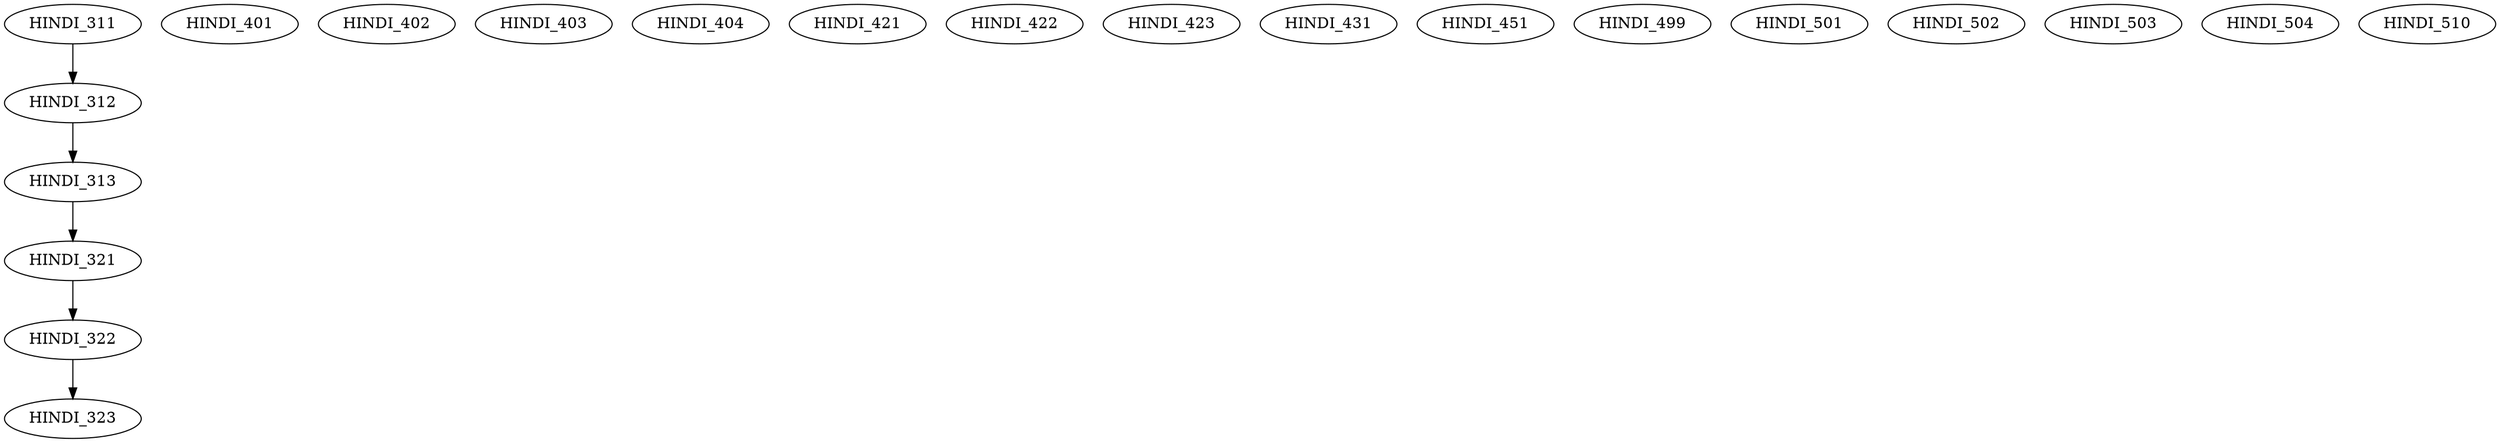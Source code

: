 digraph G {
    HINDI_311;
    edge [color=black];
    HINDI_311 -> HINDI_312;
    edge [color=black];
    HINDI_312 -> HINDI_313;
    edge [color=black];
    HINDI_313 -> HINDI_321;
    edge [color=black];
    HINDI_321 -> HINDI_322;
    edge [color=black];
    HINDI_322 -> HINDI_323;
    HINDI_401;
    HINDI_402;
    HINDI_403;
    HINDI_404;
    HINDI_421;
    HINDI_422;
    HINDI_423;
    HINDI_431;
    HINDI_451;
    HINDI_499;
    HINDI_501;
    HINDI_502;
    HINDI_503;
    HINDI_504;
    HINDI_510;
}

